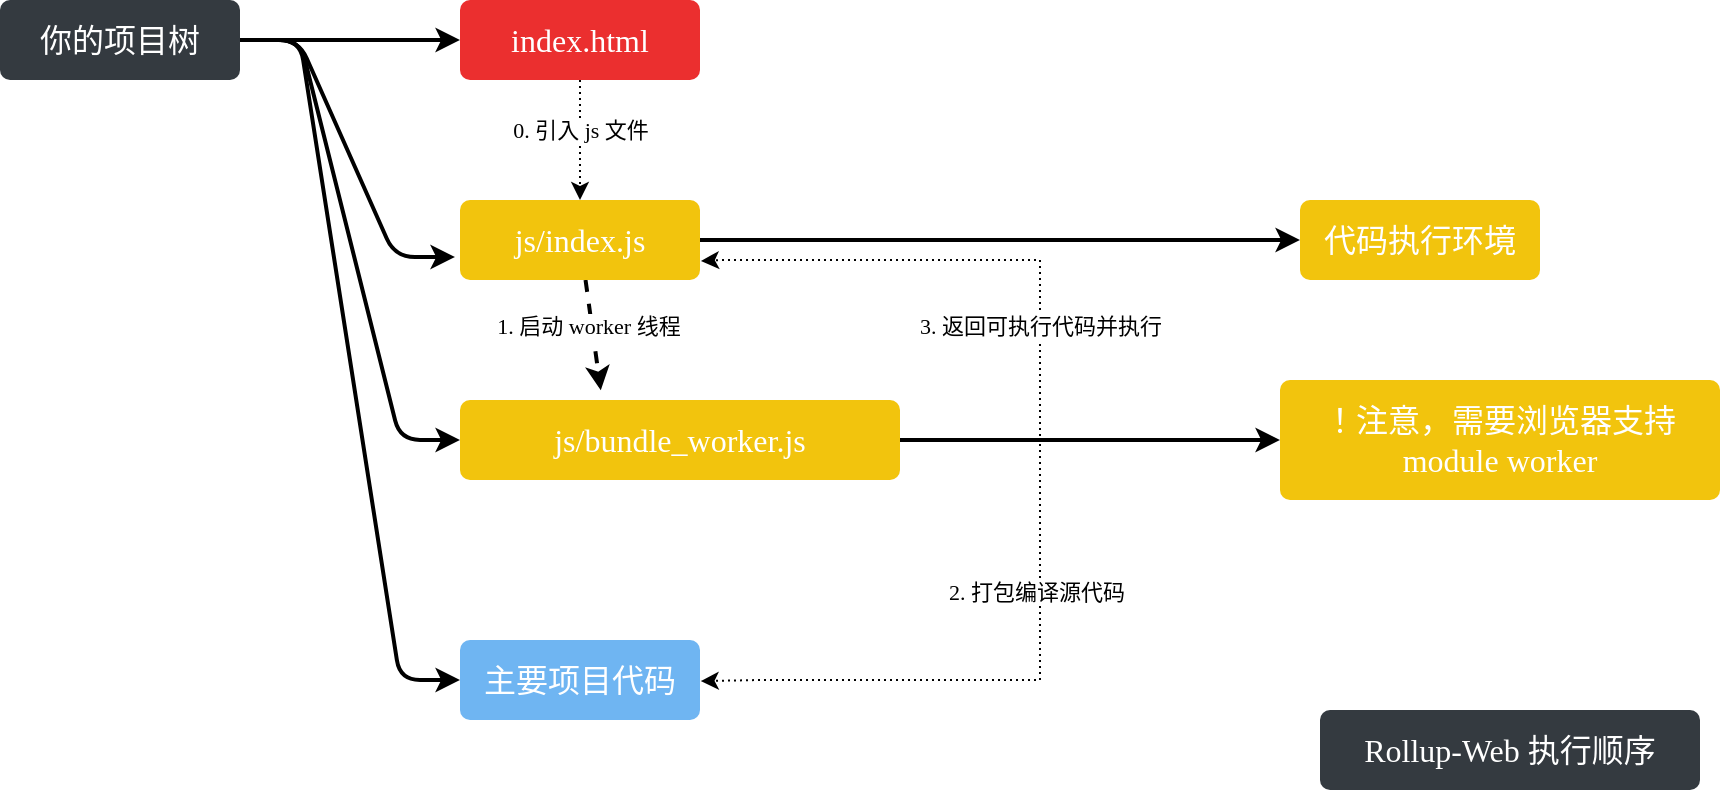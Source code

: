 <mxfile version="19.0.3" type="device"><diagram id="yXuM2LOVM4npqayhLxfO" name="第 1 页"><mxGraphModel dx="1038" dy="649" grid="1" gridSize="10" guides="1" tooltips="1" connect="1" arrows="1" fold="1" page="1" pageScale="1" pageWidth="1654" pageHeight="1169" math="0" shadow="0"><root><mxCell id="0"/><mxCell id="1" parent="0"/><mxCell id="10" value="" style="edgeStyle=none;html=1;strokeWidth=2;fontFamily=var(--Font);" parent="1" source="4" target="9" edge="1"><mxGeometry relative="1" as="geometry"/></mxCell><mxCell id="12" value="" style="edgeStyle=entityRelationEdgeStyle;html=1;strokeWidth=2;entryX=-0.021;entryY=0.713;entryDx=0;entryDy=0;entryPerimeter=0;exitX=0.994;exitY=0.499;exitDx=0;exitDy=0;exitPerimeter=0;fontFamily=var(--Font);" parent="1" source="4" target="11" edge="1"><mxGeometry relative="1" as="geometry"><mxPoint x="290" y="240" as="sourcePoint"/></mxGeometry></mxCell><mxCell id="15" value="" style="edgeStyle=entityRelationEdgeStyle;html=1;strokeWidth=2;fontFamily=var(--Font);" parent="1" source="4" target="14" edge="1"><mxGeometry relative="1" as="geometry"/></mxCell><mxCell id="25" value="" style="edgeStyle=entityRelationEdgeStyle;html=1;strokeWidth=2;fontFamily=var(--Font);" parent="1" source="4" target="24" edge="1"><mxGeometry relative="1" as="geometry"/></mxCell><mxCell id="4" value="你的项目树" style="html=1;shadow=0;dashed=0;shape=mxgraph.bootstrap.rrect;rSize=5;strokeColor=none;strokeWidth=2;fillColor=#343A40;fontColor=#ffffff;whiteSpace=wrap;align=center;verticalAlign=middle;spacingLeft=0;fontStyle=0;fontSize=16;spacing=5;fontFamily=var(--Font);" parent="1" vertex="1"><mxGeometry x="160" y="210" width="120" height="40" as="geometry"/></mxCell><mxCell id="0OJIuxftoH6n49ZVzmw--32" style="edgeStyle=orthogonalEdgeStyle;rounded=0;orthogonalLoop=1;jettySize=auto;html=1;dashed=1;dashPattern=1 2;fontFamily=var(--Font);" parent="1" source="9" target="11" edge="1"><mxGeometry relative="1" as="geometry"/></mxCell><mxCell id="0OJIuxftoH6n49ZVzmw--33" value="0. 引入 js 文件" style="edgeLabel;html=1;align=center;verticalAlign=middle;resizable=0;points=[];fontFamily=var(--Font);" parent="0OJIuxftoH6n49ZVzmw--32" vertex="1" connectable="0"><mxGeometry x="-0.179" relative="1" as="geometry"><mxPoint as="offset"/></mxGeometry></mxCell><mxCell id="9" value="index.html" style="html=1;shadow=0;dashed=0;shape=mxgraph.bootstrap.rrect;rSize=5;strokeColor=none;strokeWidth=2;fillColor=#EB2F2F;fontColor=#ffffff;whiteSpace=wrap;align=center;verticalAlign=middle;spacingLeft=0;fontStyle=0;fontSize=16;spacing=5;fontFamily=var(--Font);" parent="1" vertex="1"><mxGeometry x="390" y="210" width="120" height="40" as="geometry"/></mxCell><mxCell id="22" value="" style="edgeStyle=entityRelationEdgeStyle;html=1;strokeWidth=2;fontFamily=var(--Font);" parent="1" source="11" target="21" edge="1"><mxGeometry relative="1" as="geometry"/></mxCell><mxCell id="27" style="html=1;entryX=0.32;entryY=-0.121;entryDx=0;entryDy=0;entryPerimeter=0;dashed=1;strokeWidth=2;fontFamily=var(--Font);" parent="1" source="11" target="14" edge="1"><mxGeometry relative="1" as="geometry"/></mxCell><mxCell id="0OJIuxftoH6n49ZVzmw--27" value="1. 启动 worker 线程" style="edgeLabel;html=1;align=center;verticalAlign=middle;resizable=0;points=[];fontFamily=var(--Font);" parent="27" vertex="1" connectable="0"><mxGeometry x="-0.194" y="-2" relative="1" as="geometry"><mxPoint as="offset"/></mxGeometry></mxCell><mxCell id="11" value="js/index.js" style="html=1;shadow=0;dashed=0;shape=mxgraph.bootstrap.rrect;rSize=5;strokeColor=none;strokeWidth=2;fillColor=#F2C40D;fontColor=#ffffff;whiteSpace=wrap;align=center;verticalAlign=middle;spacingLeft=0;fontStyle=0;fontSize=16;spacing=5;fontFamily=var(--Font);" parent="1" vertex="1"><mxGeometry x="390" y="310" width="120" height="40" as="geometry"/></mxCell><mxCell id="19" value="" style="edgeStyle=entityRelationEdgeStyle;html=1;strokeWidth=2;fontFamily=var(--Font);" parent="1" source="14" target="18" edge="1"><mxGeometry relative="1" as="geometry"/></mxCell><mxCell id="0OJIuxftoH6n49ZVzmw--28" style="edgeStyle=orthogonalEdgeStyle;rounded=0;orthogonalLoop=1;jettySize=auto;html=1;entryX=1.003;entryY=0.514;entryDx=0;entryDy=0;entryPerimeter=0;dashed=1;dashPattern=1 2;fontFamily=var(--Font);" parent="1" source="14" target="24" edge="1"><mxGeometry relative="1" as="geometry"><Array as="points"><mxPoint x="680" y="430"/><mxPoint x="680" y="550"/><mxPoint x="540" y="550"/></Array></mxGeometry></mxCell><mxCell id="0OJIuxftoH6n49ZVzmw--29" value="2. 打包编译源代码" style="edgeLabel;html=1;align=center;verticalAlign=middle;resizable=0;points=[];fontFamily=var(--Font);" parent="0OJIuxftoH6n49ZVzmw--28" vertex="1" connectable="0"><mxGeometry x="-0.189" y="-2" relative="1" as="geometry"><mxPoint as="offset"/></mxGeometry></mxCell><mxCell id="0OJIuxftoH6n49ZVzmw--30" style="edgeStyle=orthogonalEdgeStyle;rounded=0;orthogonalLoop=1;jettySize=auto;html=1;entryX=1.004;entryY=0.761;entryDx=0;entryDy=0;entryPerimeter=0;dashed=1;dashPattern=1 2;fontFamily=var(--Font);" parent="1" source="14" target="11" edge="1"><mxGeometry relative="1" as="geometry"><Array as="points"><mxPoint x="680" y="430"/><mxPoint x="680" y="340"/><mxPoint x="521" y="340"/></Array></mxGeometry></mxCell><mxCell id="0OJIuxftoH6n49ZVzmw--31" value="3. 返回可执行代码并执行" style="edgeLabel;html=1;align=center;verticalAlign=middle;resizable=0;points=[];fontFamily=var(--Font);" parent="0OJIuxftoH6n49ZVzmw--30" vertex="1" connectable="0"><mxGeometry x="-0.226" relative="1" as="geometry"><mxPoint as="offset"/></mxGeometry></mxCell><mxCell id="14" value="js/bundle_worker.js" style="html=1;shadow=0;dashed=0;shape=mxgraph.bootstrap.rrect;rSize=5;strokeColor=none;strokeWidth=2;fillColor=#F2C40D;fontColor=#ffffff;whiteSpace=wrap;align=center;verticalAlign=middle;spacingLeft=0;fontStyle=0;fontSize=16;spacing=5;fontFamily=var(--Font);" parent="1" vertex="1"><mxGeometry x="390" y="410" width="220" height="40" as="geometry"/></mxCell><mxCell id="18" value="！注意，需要浏览器支持 module worker" style="html=1;shadow=0;dashed=0;shape=mxgraph.bootstrap.rrect;rSize=5;strokeColor=none;strokeWidth=2;fillColor=#F2C40D;fontColor=#ffffff;whiteSpace=wrap;align=center;verticalAlign=middle;spacingLeft=0;fontStyle=0;fontSize=16;spacing=5;fontFamily=var(--Font);" parent="1" vertex="1"><mxGeometry x="800" y="400" width="220" height="60" as="geometry"/></mxCell><mxCell id="21" value="代码执行环境" style="html=1;shadow=0;dashed=0;shape=mxgraph.bootstrap.rrect;rSize=5;strokeColor=none;strokeWidth=2;fillColor=#F2C40D;fontColor=#ffffff;whiteSpace=wrap;align=center;verticalAlign=middle;spacingLeft=0;fontStyle=0;fontSize=16;spacing=5;fontFamily=var(--Font);" parent="1" vertex="1"><mxGeometry x="810" y="310" width="120" height="40" as="geometry"/></mxCell><mxCell id="24" value="主要项目代码" style="html=1;shadow=0;dashed=0;shape=mxgraph.bootstrap.rrect;rSize=5;strokeColor=none;strokeWidth=2;fillColor=#6FB5F2;fontColor=#ffffff;whiteSpace=wrap;align=center;verticalAlign=middle;spacingLeft=0;fontStyle=0;fontSize=16;spacing=5;fontFamily=var(--Font);" parent="1" vertex="1"><mxGeometry x="390" y="530" width="120" height="40" as="geometry"/></mxCell><mxCell id="0OJIuxftoH6n49ZVzmw--34" value="Rollup-Web 执行顺序" style="html=1;shadow=0;dashed=0;shape=mxgraph.bootstrap.rrect;rSize=5;strokeColor=none;strokeWidth=2;fillColor=#343A40;fontColor=#ffffff;whiteSpace=wrap;align=center;verticalAlign=middle;spacingLeft=0;fontStyle=0;fontSize=16;spacing=5;fontFamily=var(--Font);" parent="1" vertex="1"><mxGeometry x="820" y="565" width="190" height="40" as="geometry"/></mxCell></root></mxGraphModel></diagram></mxfile>